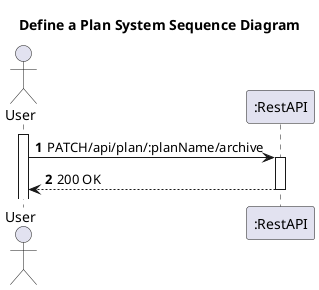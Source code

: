 @startuml
'https://plantuml.com/sequence-diagram

title Define a Plan System Sequence Diagram

autoactivate on
autonumber

actor "User" as User
participant ":RestAPI" as System

activate User

User -> System: PATCH/api/plan/:planName/archive
System --> User: 200 OK



@enduml
